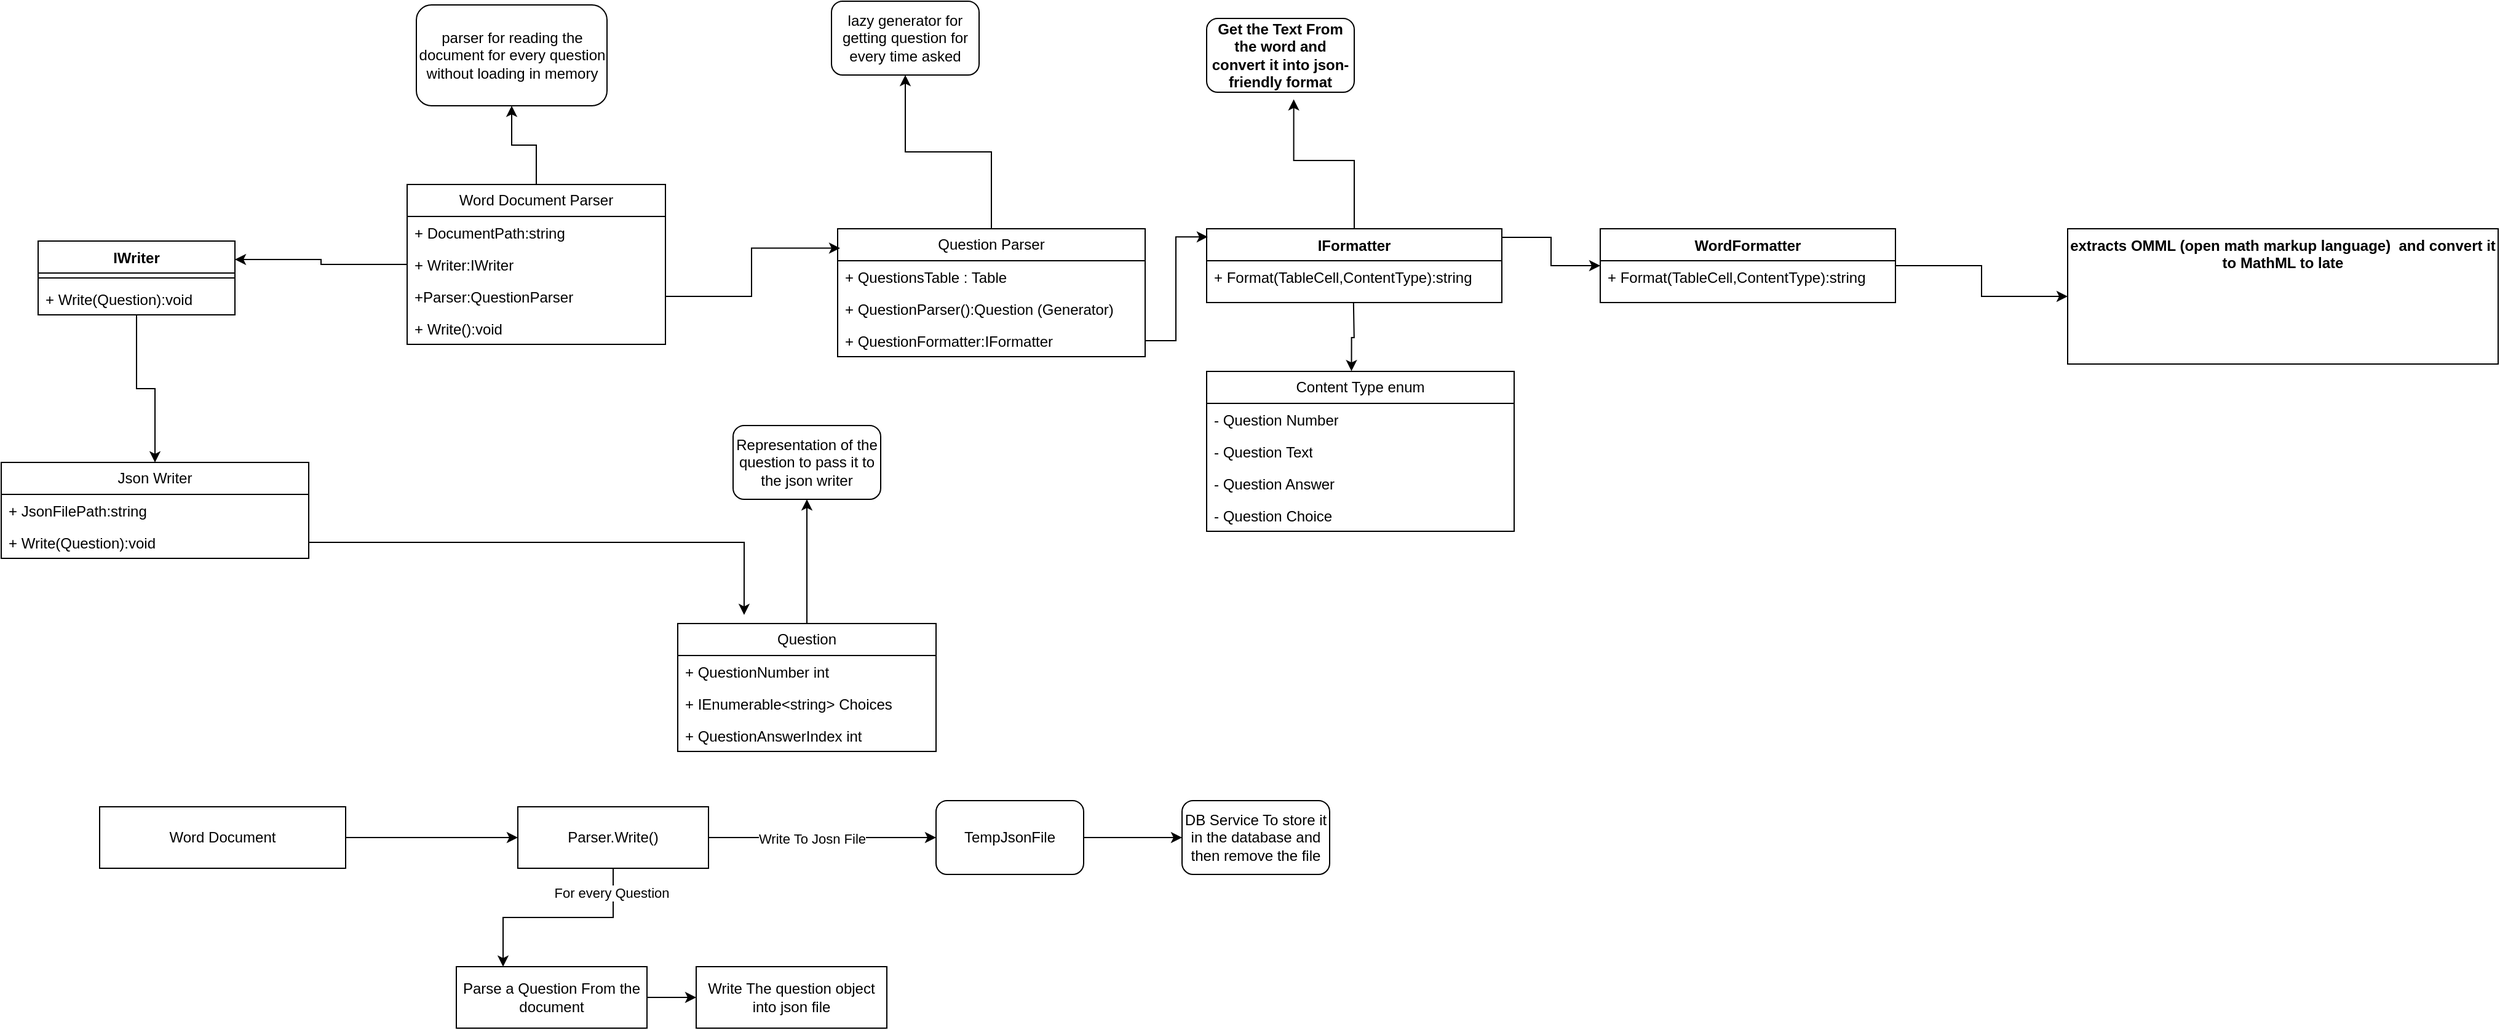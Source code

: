 <mxfile version="25.0.1">
  <diagram name="Page-1" id="QnzMwfSOhxRoQF9s-O19">
    <mxGraphModel dx="2049" dy="2294" grid="1" gridSize="10" guides="1" tooltips="1" connect="1" arrows="1" fold="1" page="1" pageScale="1" pageWidth="850" pageHeight="1100" math="0" shadow="0">
      <root>
        <mxCell id="0" />
        <mxCell id="1" parent="0" />
        <mxCell id="ohHc_laXDDFKQnmIAur8-15" value="" style="edgeStyle=orthogonalEdgeStyle;rounded=0;orthogonalLoop=1;jettySize=auto;html=1;" parent="1" source="ohHc_laXDDFKQnmIAur8-1" target="ohHc_laXDDFKQnmIAur8-14" edge="1">
          <mxGeometry relative="1" as="geometry" />
        </mxCell>
        <mxCell id="ohHc_laXDDFKQnmIAur8-1" value="Word Document" style="rounded=0;whiteSpace=wrap;html=1;" parent="1" vertex="1">
          <mxGeometry x="110" y="570" width="200" height="50" as="geometry" />
        </mxCell>
        <mxCell id="ohHc_laXDDFKQnmIAur8-23" value="" style="edgeStyle=orthogonalEdgeStyle;rounded=0;orthogonalLoop=1;jettySize=auto;html=1;" parent="1" source="ohHc_laXDDFKQnmIAur8-2" target="ohHc_laXDDFKQnmIAur8-22" edge="1">
          <mxGeometry relative="1" as="geometry" />
        </mxCell>
        <mxCell id="ohHc_laXDDFKQnmIAur8-2" value="Question" style="swimlane;fontStyle=0;childLayout=stackLayout;horizontal=1;startSize=26;fillColor=none;horizontalStack=0;resizeParent=1;resizeParentMax=0;resizeLast=0;collapsible=1;marginBottom=0;whiteSpace=wrap;html=1;" parent="1" vertex="1">
          <mxGeometry x="580" y="421" width="210" height="104" as="geometry" />
        </mxCell>
        <mxCell id="ohHc_laXDDFKQnmIAur8-3" value="+ QuestionNumber int" style="text;strokeColor=none;fillColor=none;align=left;verticalAlign=top;spacingLeft=4;spacingRight=4;overflow=hidden;rotatable=0;points=[[0,0.5],[1,0.5]];portConstraint=eastwest;whiteSpace=wrap;html=1;" parent="ohHc_laXDDFKQnmIAur8-2" vertex="1">
          <mxGeometry y="26" width="210" height="26" as="geometry" />
        </mxCell>
        <mxCell id="ohHc_laXDDFKQnmIAur8-4" value="+ IEnumerable&amp;lt;string&amp;gt; Choices" style="text;strokeColor=none;fillColor=none;align=left;verticalAlign=top;spacingLeft=4;spacingRight=4;overflow=hidden;rotatable=0;points=[[0,0.5],[1,0.5]];portConstraint=eastwest;whiteSpace=wrap;html=1;" parent="ohHc_laXDDFKQnmIAur8-2" vertex="1">
          <mxGeometry y="52" width="210" height="26" as="geometry" />
        </mxCell>
        <mxCell id="ohHc_laXDDFKQnmIAur8-5" value="+ QuestionAnswerIndex int" style="text;strokeColor=none;fillColor=none;align=left;verticalAlign=top;spacingLeft=4;spacingRight=4;overflow=hidden;rotatable=0;points=[[0,0.5],[1,0.5]];portConstraint=eastwest;whiteSpace=wrap;html=1;" parent="ohHc_laXDDFKQnmIAur8-2" vertex="1">
          <mxGeometry y="78" width="210" height="26" as="geometry" />
        </mxCell>
        <mxCell id="ohHc_laXDDFKQnmIAur8-25" value="" style="edgeStyle=orthogonalEdgeStyle;rounded=0;orthogonalLoop=1;jettySize=auto;html=1;" parent="1" source="ohHc_laXDDFKQnmIAur8-10" target="ohHc_laXDDFKQnmIAur8-24" edge="1">
          <mxGeometry relative="1" as="geometry" />
        </mxCell>
        <mxCell id="ohHc_laXDDFKQnmIAur8-10" value="Word Document Parser" style="swimlane;fontStyle=0;childLayout=stackLayout;horizontal=1;startSize=26;fillColor=none;horizontalStack=0;resizeParent=1;resizeParentMax=0;resizeLast=0;collapsible=1;marginBottom=0;whiteSpace=wrap;html=1;" parent="1" vertex="1">
          <mxGeometry x="360" y="64" width="210" height="130" as="geometry" />
        </mxCell>
        <mxCell id="ohHc_laXDDFKQnmIAur8-11" value="+ DocumentPath:string" style="text;strokeColor=none;fillColor=none;align=left;verticalAlign=top;spacingLeft=4;spacingRight=4;overflow=hidden;rotatable=0;points=[[0,0.5],[1,0.5]];portConstraint=eastwest;whiteSpace=wrap;html=1;" parent="ohHc_laXDDFKQnmIAur8-10" vertex="1">
          <mxGeometry y="26" width="210" height="26" as="geometry" />
        </mxCell>
        <mxCell id="ohHc_laXDDFKQnmIAur8-28" value="+ Writer:IWriter" style="text;strokeColor=none;fillColor=none;align=left;verticalAlign=top;spacingLeft=4;spacingRight=4;overflow=hidden;rotatable=0;points=[[0,0.5],[1,0.5]];portConstraint=eastwest;whiteSpace=wrap;html=1;" parent="ohHc_laXDDFKQnmIAur8-10" vertex="1">
          <mxGeometry y="52" width="210" height="26" as="geometry" />
        </mxCell>
        <mxCell id="ohHc_laXDDFKQnmIAur8-12" value="+Parser:QuestionParser" style="text;strokeColor=none;fillColor=none;align=left;verticalAlign=top;spacingLeft=4;spacingRight=4;overflow=hidden;rotatable=0;points=[[0,0.5],[1,0.5]];portConstraint=eastwest;whiteSpace=wrap;html=1;" parent="ohHc_laXDDFKQnmIAur8-10" vertex="1">
          <mxGeometry y="78" width="210" height="26" as="geometry" />
        </mxCell>
        <mxCell id="ohHc_laXDDFKQnmIAur8-13" value="+ Write():void" style="text;strokeColor=none;fillColor=none;align=left;verticalAlign=top;spacingLeft=4;spacingRight=4;overflow=hidden;rotatable=0;points=[[0,0.5],[1,0.5]];portConstraint=eastwest;whiteSpace=wrap;html=1;" parent="ohHc_laXDDFKQnmIAur8-10" vertex="1">
          <mxGeometry y="104" width="210" height="26" as="geometry" />
        </mxCell>
        <mxCell id="ohHc_laXDDFKQnmIAur8-62" value="" style="edgeStyle=orthogonalEdgeStyle;rounded=0;orthogonalLoop=1;jettySize=auto;html=1;" parent="1" source="ohHc_laXDDFKQnmIAur8-14" target="ohHc_laXDDFKQnmIAur8-61" edge="1">
          <mxGeometry relative="1" as="geometry" />
        </mxCell>
        <mxCell id="ohHc_laXDDFKQnmIAur8-63" value="Write To Josn File" style="edgeLabel;html=1;align=center;verticalAlign=middle;resizable=0;points=[];" parent="ohHc_laXDDFKQnmIAur8-62" vertex="1" connectable="0">
          <mxGeometry x="-0.093" y="-1" relative="1" as="geometry">
            <mxPoint as="offset" />
          </mxGeometry>
        </mxCell>
        <mxCell id="o3CBmvJWbNKGMECV8XFy-2" value="" style="edgeStyle=orthogonalEdgeStyle;rounded=0;orthogonalLoop=1;jettySize=auto;html=1;" edge="1" parent="1" source="ohHc_laXDDFKQnmIAur8-14" target="o3CBmvJWbNKGMECV8XFy-1">
          <mxGeometry relative="1" as="geometry">
            <Array as="points">
              <mxPoint x="528" y="660" />
              <mxPoint x="438" y="660" />
            </Array>
          </mxGeometry>
        </mxCell>
        <mxCell id="o3CBmvJWbNKGMECV8XFy-5" value="For every Question" style="edgeLabel;html=1;align=center;verticalAlign=middle;resizable=0;points=[];" vertex="1" connectable="0" parent="o3CBmvJWbNKGMECV8XFy-2">
          <mxGeometry x="-0.762" y="-2" relative="1" as="geometry">
            <mxPoint as="offset" />
          </mxGeometry>
        </mxCell>
        <mxCell id="ohHc_laXDDFKQnmIAur8-14" value="Parser.Write()" style="whiteSpace=wrap;html=1;" parent="1" vertex="1">
          <mxGeometry x="450" y="570" width="155" height="50" as="geometry" />
        </mxCell>
        <mxCell id="ohHc_laXDDFKQnmIAur8-22" value="Representation of the question to pass it to the json writer" style="rounded=1;whiteSpace=wrap;html=1;fillColor=none;fontStyle=0;startSize=26;" parent="1" vertex="1">
          <mxGeometry x="625" y="260" width="120" height="60" as="geometry" />
        </mxCell>
        <mxCell id="ohHc_laXDDFKQnmIAur8-24" value="parser for reading the document for every question without loading in memory" style="rounded=1;whiteSpace=wrap;html=1;fillColor=none;fontStyle=0;startSize=26;" parent="1" vertex="1">
          <mxGeometry x="367.5" y="-82" width="155" height="82" as="geometry" />
        </mxCell>
        <mxCell id="ohHc_laXDDFKQnmIAur8-37" value="" style="edgeStyle=orthogonalEdgeStyle;rounded=0;orthogonalLoop=1;jettySize=auto;html=1;" parent="1" source="ohHc_laXDDFKQnmIAur8-30" target="ohHc_laXDDFKQnmIAur8-36" edge="1">
          <mxGeometry relative="1" as="geometry" />
        </mxCell>
        <mxCell id="ohHc_laXDDFKQnmIAur8-30" value="Question Parser" style="swimlane;fontStyle=0;childLayout=stackLayout;horizontal=1;startSize=26;fillColor=none;horizontalStack=0;resizeParent=1;resizeParentMax=0;resizeLast=0;collapsible=1;marginBottom=0;whiteSpace=wrap;html=1;" parent="1" vertex="1">
          <mxGeometry x="710" y="100" width="250" height="104" as="geometry" />
        </mxCell>
        <mxCell id="ohHc_laXDDFKQnmIAur8-32" value="+ QuestionsTable : Table" style="text;strokeColor=none;fillColor=none;align=left;verticalAlign=top;spacingLeft=4;spacingRight=4;overflow=hidden;rotatable=0;points=[[0,0.5],[1,0.5]];portConstraint=eastwest;whiteSpace=wrap;html=1;" parent="ohHc_laXDDFKQnmIAur8-30" vertex="1">
          <mxGeometry y="26" width="250" height="26" as="geometry" />
        </mxCell>
        <mxCell id="o3CBmvJWbNKGMECV8XFy-7" value="+ QuestionParser():Question (Generator)" style="text;strokeColor=none;fillColor=none;align=left;verticalAlign=top;spacingLeft=4;spacingRight=4;overflow=hidden;rotatable=0;points=[[0,0.5],[1,0.5]];portConstraint=eastwest;whiteSpace=wrap;html=1;" vertex="1" parent="ohHc_laXDDFKQnmIAur8-30">
          <mxGeometry y="52" width="250" height="26" as="geometry" />
        </mxCell>
        <mxCell id="ohHc_laXDDFKQnmIAur8-33" value="+ QuestionFormatter:IFormatter" style="text;strokeColor=none;fillColor=none;align=left;verticalAlign=top;spacingLeft=4;spacingRight=4;overflow=hidden;rotatable=0;points=[[0,0.5],[1,0.5]];portConstraint=eastwest;whiteSpace=wrap;html=1;" parent="ohHc_laXDDFKQnmIAur8-30" vertex="1">
          <mxGeometry y="78" width="250" height="26" as="geometry" />
        </mxCell>
        <mxCell id="ohHc_laXDDFKQnmIAur8-36" value="lazy generator for getting question for every time asked" style="rounded=1;whiteSpace=wrap;html=1;fillColor=none;fontStyle=0;startSize=26;" parent="1" vertex="1">
          <mxGeometry x="705" y="-85" width="120" height="60" as="geometry" />
        </mxCell>
        <mxCell id="ohHc_laXDDFKQnmIAur8-39" value="" style="edgeStyle=orthogonalEdgeStyle;rounded=0;orthogonalLoop=1;jettySize=auto;html=1;entryX=0.008;entryY=0.152;entryDx=0;entryDy=0;entryPerimeter=0;" parent="1" source="ohHc_laXDDFKQnmIAur8-12" target="ohHc_laXDDFKQnmIAur8-30" edge="1">
          <mxGeometry relative="1" as="geometry" />
        </mxCell>
        <mxCell id="ohHc_laXDDFKQnmIAur8-40" value="Json Writer" style="swimlane;fontStyle=0;childLayout=stackLayout;horizontal=1;startSize=26;fillColor=none;horizontalStack=0;resizeParent=1;resizeParentMax=0;resizeLast=0;collapsible=1;marginBottom=0;whiteSpace=wrap;html=1;" parent="1" vertex="1">
          <mxGeometry x="30" y="290" width="250" height="78" as="geometry" />
        </mxCell>
        <mxCell id="ohHc_laXDDFKQnmIAur8-41" value="+ JsonFilePath:string" style="text;strokeColor=none;fillColor=none;align=left;verticalAlign=top;spacingLeft=4;spacingRight=4;overflow=hidden;rotatable=0;points=[[0,0.5],[1,0.5]];portConstraint=eastwest;whiteSpace=wrap;html=1;" parent="ohHc_laXDDFKQnmIAur8-40" vertex="1">
          <mxGeometry y="26" width="250" height="26" as="geometry" />
        </mxCell>
        <mxCell id="ohHc_laXDDFKQnmIAur8-42" value="+ Write(Question):void" style="text;strokeColor=none;fillColor=none;align=left;verticalAlign=top;spacingLeft=4;spacingRight=4;overflow=hidden;rotatable=0;points=[[0,0.5],[1,0.5]];portConstraint=eastwest;whiteSpace=wrap;html=1;" parent="ohHc_laXDDFKQnmIAur8-40" vertex="1">
          <mxGeometry y="52" width="250" height="26" as="geometry" />
        </mxCell>
        <mxCell id="ohHc_laXDDFKQnmIAur8-48" value="" style="edgeStyle=orthogonalEdgeStyle;rounded=0;orthogonalLoop=1;jettySize=auto;html=1;entryX=0.5;entryY=0;entryDx=0;entryDy=0;" parent="1" source="ohHc_laXDDFKQnmIAur8-44" target="ohHc_laXDDFKQnmIAur8-40" edge="1">
          <mxGeometry relative="1" as="geometry" />
        </mxCell>
        <mxCell id="ohHc_laXDDFKQnmIAur8-44" value="IWriter" style="swimlane;fontStyle=1;align=center;verticalAlign=top;childLayout=stackLayout;horizontal=1;startSize=26;horizontalStack=0;resizeParent=1;resizeParentMax=0;resizeLast=0;collapsible=1;marginBottom=0;whiteSpace=wrap;html=1;" parent="1" vertex="1">
          <mxGeometry x="60" y="110" width="160" height="60" as="geometry" />
        </mxCell>
        <mxCell id="ohHc_laXDDFKQnmIAur8-46" value="" style="line;strokeWidth=1;fillColor=none;align=left;verticalAlign=middle;spacingTop=-1;spacingLeft=3;spacingRight=3;rotatable=0;labelPosition=right;points=[];portConstraint=eastwest;strokeColor=inherit;" parent="ohHc_laXDDFKQnmIAur8-44" vertex="1">
          <mxGeometry y="26" width="160" height="8" as="geometry" />
        </mxCell>
        <mxCell id="ohHc_laXDDFKQnmIAur8-47" value="+ Write(Question):void" style="text;strokeColor=none;fillColor=none;align=left;verticalAlign=top;spacingLeft=4;spacingRight=4;overflow=hidden;rotatable=0;points=[[0,0.5],[1,0.5]];portConstraint=eastwest;whiteSpace=wrap;html=1;" parent="ohHc_laXDDFKQnmIAur8-44" vertex="1">
          <mxGeometry y="34" width="160" height="26" as="geometry" />
        </mxCell>
        <mxCell id="ohHc_laXDDFKQnmIAur8-57" value="" style="edgeStyle=orthogonalEdgeStyle;rounded=0;orthogonalLoop=1;jettySize=auto;html=1;entryX=1;entryY=0.25;entryDx=0;entryDy=0;" parent="1" source="ohHc_laXDDFKQnmIAur8-28" target="ohHc_laXDDFKQnmIAur8-44" edge="1">
          <mxGeometry relative="1" as="geometry" />
        </mxCell>
        <mxCell id="ohHc_laXDDFKQnmIAur8-58" style="edgeStyle=orthogonalEdgeStyle;rounded=0;orthogonalLoop=1;jettySize=auto;html=1;entryX=0.257;entryY=-0.067;entryDx=0;entryDy=0;entryPerimeter=0;" parent="1" source="ohHc_laXDDFKQnmIAur8-42" target="ohHc_laXDDFKQnmIAur8-2" edge="1">
          <mxGeometry relative="1" as="geometry" />
        </mxCell>
        <mxCell id="ohHc_laXDDFKQnmIAur8-66" value="" style="edgeStyle=orthogonalEdgeStyle;rounded=0;orthogonalLoop=1;jettySize=auto;html=1;" parent="1" source="ohHc_laXDDFKQnmIAur8-61" target="ohHc_laXDDFKQnmIAur8-65" edge="1">
          <mxGeometry relative="1" as="geometry" />
        </mxCell>
        <mxCell id="ohHc_laXDDFKQnmIAur8-61" value="TempJsonFile" style="rounded=1;whiteSpace=wrap;html=1;" parent="1" vertex="1">
          <mxGeometry x="790" y="565" width="120" height="60" as="geometry" />
        </mxCell>
        <mxCell id="ohHc_laXDDFKQnmIAur8-65" value="DB Service To store it in the database and then remove the file" style="rounded=1;whiteSpace=wrap;html=1;" parent="1" vertex="1">
          <mxGeometry x="990" y="565" width="120" height="60" as="geometry" />
        </mxCell>
        <mxCell id="o3CBmvJWbNKGMECV8XFy-4" value="" style="edgeStyle=orthogonalEdgeStyle;rounded=0;orthogonalLoop=1;jettySize=auto;html=1;" edge="1" parent="1" source="o3CBmvJWbNKGMECV8XFy-1" target="o3CBmvJWbNKGMECV8XFy-3">
          <mxGeometry relative="1" as="geometry" />
        </mxCell>
        <mxCell id="o3CBmvJWbNKGMECV8XFy-1" value="Parse a Question From the document" style="whiteSpace=wrap;html=1;" vertex="1" parent="1">
          <mxGeometry x="400" y="700" width="155" height="50" as="geometry" />
        </mxCell>
        <mxCell id="o3CBmvJWbNKGMECV8XFy-3" value="Write The question object into json file" style="whiteSpace=wrap;html=1;" vertex="1" parent="1">
          <mxGeometry x="595" y="700" width="155" height="50" as="geometry" />
        </mxCell>
        <mxCell id="o3CBmvJWbNKGMECV8XFy-20" value="" style="edgeStyle=orthogonalEdgeStyle;rounded=0;orthogonalLoop=1;jettySize=auto;html=1;entryX=0.59;entryY=1.096;entryDx=0;entryDy=0;entryPerimeter=0;" edge="1" parent="1" source="o3CBmvJWbNKGMECV8XFy-13" target="o3CBmvJWbNKGMECV8XFy-22">
          <mxGeometry relative="1" as="geometry">
            <mxPoint x="1080" y="30" as="targetPoint" />
          </mxGeometry>
        </mxCell>
        <mxCell id="o3CBmvJWbNKGMECV8XFy-25" value="" style="edgeStyle=orthogonalEdgeStyle;rounded=0;orthogonalLoop=1;jettySize=auto;html=1;entryX=0.471;entryY=-0.002;entryDx=0;entryDy=0;entryPerimeter=0;" edge="1" parent="1" target="o3CBmvJWbNKGMECV8XFy-26">
          <mxGeometry relative="1" as="geometry">
            <mxPoint x="1129.41" y="160" as="sourcePoint" />
            <mxPoint x="1129.41" y="240" as="targetPoint" />
          </mxGeometry>
        </mxCell>
        <mxCell id="o3CBmvJWbNKGMECV8XFy-42" value="" style="edgeStyle=orthogonalEdgeStyle;rounded=0;orthogonalLoop=1;jettySize=auto;html=1;exitX=0.999;exitY=0.117;exitDx=0;exitDy=0;exitPerimeter=0;" edge="1" parent="1" source="o3CBmvJWbNKGMECV8XFy-13" target="o3CBmvJWbNKGMECV8XFy-40">
          <mxGeometry relative="1" as="geometry" />
        </mxCell>
        <mxCell id="o3CBmvJWbNKGMECV8XFy-13" value="IFormatter" style="swimlane;fontStyle=1;align=center;verticalAlign=top;childLayout=stackLayout;horizontal=1;startSize=26;horizontalStack=0;resizeParent=1;resizeParentMax=0;resizeLast=0;collapsible=1;marginBottom=0;whiteSpace=wrap;html=1;" vertex="1" parent="1">
          <mxGeometry x="1010" y="100" width="240" height="60" as="geometry" />
        </mxCell>
        <mxCell id="o3CBmvJWbNKGMECV8XFy-14" value="+ Format(TableCell,ContentType):string" style="text;strokeColor=none;fillColor=none;align=left;verticalAlign=top;spacingLeft=4;spacingRight=4;overflow=hidden;rotatable=0;points=[[0,0.5],[1,0.5]];portConstraint=eastwest;whiteSpace=wrap;html=1;" vertex="1" parent="o3CBmvJWbNKGMECV8XFy-13">
          <mxGeometry y="26" width="240" height="34" as="geometry" />
        </mxCell>
        <mxCell id="o3CBmvJWbNKGMECV8XFy-22" value="&lt;span style=&quot;color: rgba(0, 0, 0, 0); font-family: monospace; font-size: 0px; text-align: start; text-wrap: nowrap;&quot;&gt;%3CmxGraphModel%3E%3Croot%3E%3CmxCell%20id%3D%220%22%2F%3E%3CmxCell%20id%3D%221%22%20parent%3D%220%22%2F%3E%3CmxCell%20id%3D%222%22%20value%3D%22lazy%20generator%20for%20getting%20question%20for%20every%20time%20asked%22%20style%3D%22rounded%3D1%3BwhiteSpace%3Dwrap%3Bhtml%3D1%3BfillColor%3Dnone%3BfontStyle%3D0%3BstartSize%3D26%3B%22%20vertex%3D%221%22%20parent%3D%221%22%3E%3CmxGeometry%20x%3D%22705%22%20y%3D%22-85%22%20width%3D%22120%22%20height%3D%2260%22%20as%3D%22geometry%22%2F%3E%3C%2FmxCell%3E%3C%2Froot%3E%3C%2FmxGraphModel%3E&lt;/span&gt;&lt;span style=&quot;font-weight: 700;&quot;&gt;Get the Text From the word and convert it into json-friendly format&lt;/span&gt;" style="rounded=1;whiteSpace=wrap;html=1;fillColor=none;fontStyle=0;startSize=26;" vertex="1" parent="1">
          <mxGeometry x="1010" y="-71" width="120" height="60" as="geometry" />
        </mxCell>
        <mxCell id="o3CBmvJWbNKGMECV8XFy-23" style="edgeStyle=orthogonalEdgeStyle;rounded=0;orthogonalLoop=1;jettySize=auto;html=1;entryX=0.004;entryY=0.11;entryDx=0;entryDy=0;entryPerimeter=0;" edge="1" parent="1" source="ohHc_laXDDFKQnmIAur8-33" target="o3CBmvJWbNKGMECV8XFy-13">
          <mxGeometry relative="1" as="geometry" />
        </mxCell>
        <mxCell id="o3CBmvJWbNKGMECV8XFy-26" value="Content Type enum" style="swimlane;fontStyle=0;childLayout=stackLayout;horizontal=1;startSize=26;fillColor=none;horizontalStack=0;resizeParent=1;resizeParentMax=0;resizeLast=0;collapsible=1;marginBottom=0;whiteSpace=wrap;html=1;" vertex="1" parent="1">
          <mxGeometry x="1010" y="216" width="250" height="130" as="geometry" />
        </mxCell>
        <mxCell id="o3CBmvJWbNKGMECV8XFy-29" value="- Question Number" style="text;strokeColor=none;fillColor=none;align=left;verticalAlign=top;spacingLeft=4;spacingRight=4;overflow=hidden;rotatable=0;points=[[0,0.5],[1,0.5]];portConstraint=eastwest;whiteSpace=wrap;html=1;" vertex="1" parent="o3CBmvJWbNKGMECV8XFy-26">
          <mxGeometry y="26" width="250" height="26" as="geometry" />
        </mxCell>
        <mxCell id="o3CBmvJWbNKGMECV8XFy-30" value="- Question Text" style="text;strokeColor=none;fillColor=none;align=left;verticalAlign=top;spacingLeft=4;spacingRight=4;overflow=hidden;rotatable=0;points=[[0,0.5],[1,0.5]];portConstraint=eastwest;whiteSpace=wrap;html=1;" vertex="1" parent="o3CBmvJWbNKGMECV8XFy-26">
          <mxGeometry y="52" width="250" height="26" as="geometry" />
        </mxCell>
        <mxCell id="o3CBmvJWbNKGMECV8XFy-31" value="- Question Answer" style="text;strokeColor=none;fillColor=none;align=left;verticalAlign=top;spacingLeft=4;spacingRight=4;overflow=hidden;rotatable=0;points=[[0,0.5],[1,0.5]];portConstraint=eastwest;whiteSpace=wrap;html=1;" vertex="1" parent="o3CBmvJWbNKGMECV8XFy-26">
          <mxGeometry y="78" width="250" height="26" as="geometry" />
        </mxCell>
        <mxCell id="o3CBmvJWbNKGMECV8XFy-32" value="- Question Choice" style="text;strokeColor=none;fillColor=none;align=left;verticalAlign=top;spacingLeft=4;spacingRight=4;overflow=hidden;rotatable=0;points=[[0,0.5],[1,0.5]];portConstraint=eastwest;whiteSpace=wrap;html=1;" vertex="1" parent="o3CBmvJWbNKGMECV8XFy-26">
          <mxGeometry y="104" width="250" height="26" as="geometry" />
        </mxCell>
        <mxCell id="o3CBmvJWbNKGMECV8XFy-44" value="" style="edgeStyle=orthogonalEdgeStyle;rounded=0;orthogonalLoop=1;jettySize=auto;html=1;" edge="1" parent="1" source="o3CBmvJWbNKGMECV8XFy-40" target="o3CBmvJWbNKGMECV8XFy-43">
          <mxGeometry relative="1" as="geometry" />
        </mxCell>
        <mxCell id="o3CBmvJWbNKGMECV8XFy-40" value="WordFormatter" style="swimlane;fontStyle=1;align=center;verticalAlign=top;childLayout=stackLayout;horizontal=1;startSize=26;horizontalStack=0;resizeParent=1;resizeParentMax=0;resizeLast=0;collapsible=1;marginBottom=0;whiteSpace=wrap;html=1;" vertex="1" parent="1">
          <mxGeometry x="1330" y="100" width="240" height="60" as="geometry" />
        </mxCell>
        <mxCell id="o3CBmvJWbNKGMECV8XFy-41" value="+ Format(TableCell,ContentType):string" style="text;strokeColor=none;fillColor=none;align=left;verticalAlign=top;spacingLeft=4;spacingRight=4;overflow=hidden;rotatable=0;points=[[0,0.5],[1,0.5]];portConstraint=eastwest;whiteSpace=wrap;html=1;" vertex="1" parent="o3CBmvJWbNKGMECV8XFy-40">
          <mxGeometry y="26" width="240" height="34" as="geometry" />
        </mxCell>
        <mxCell id="o3CBmvJWbNKGMECV8XFy-43" value="extracts OMML (open math markup language)&amp;nbsp; and convert it to MathML to late" style="whiteSpace=wrap;html=1;verticalAlign=top;fontStyle=1;startSize=26;" vertex="1" parent="1">
          <mxGeometry x="1710" y="100" width="350" height="110" as="geometry" />
        </mxCell>
      </root>
    </mxGraphModel>
  </diagram>
</mxfile>
